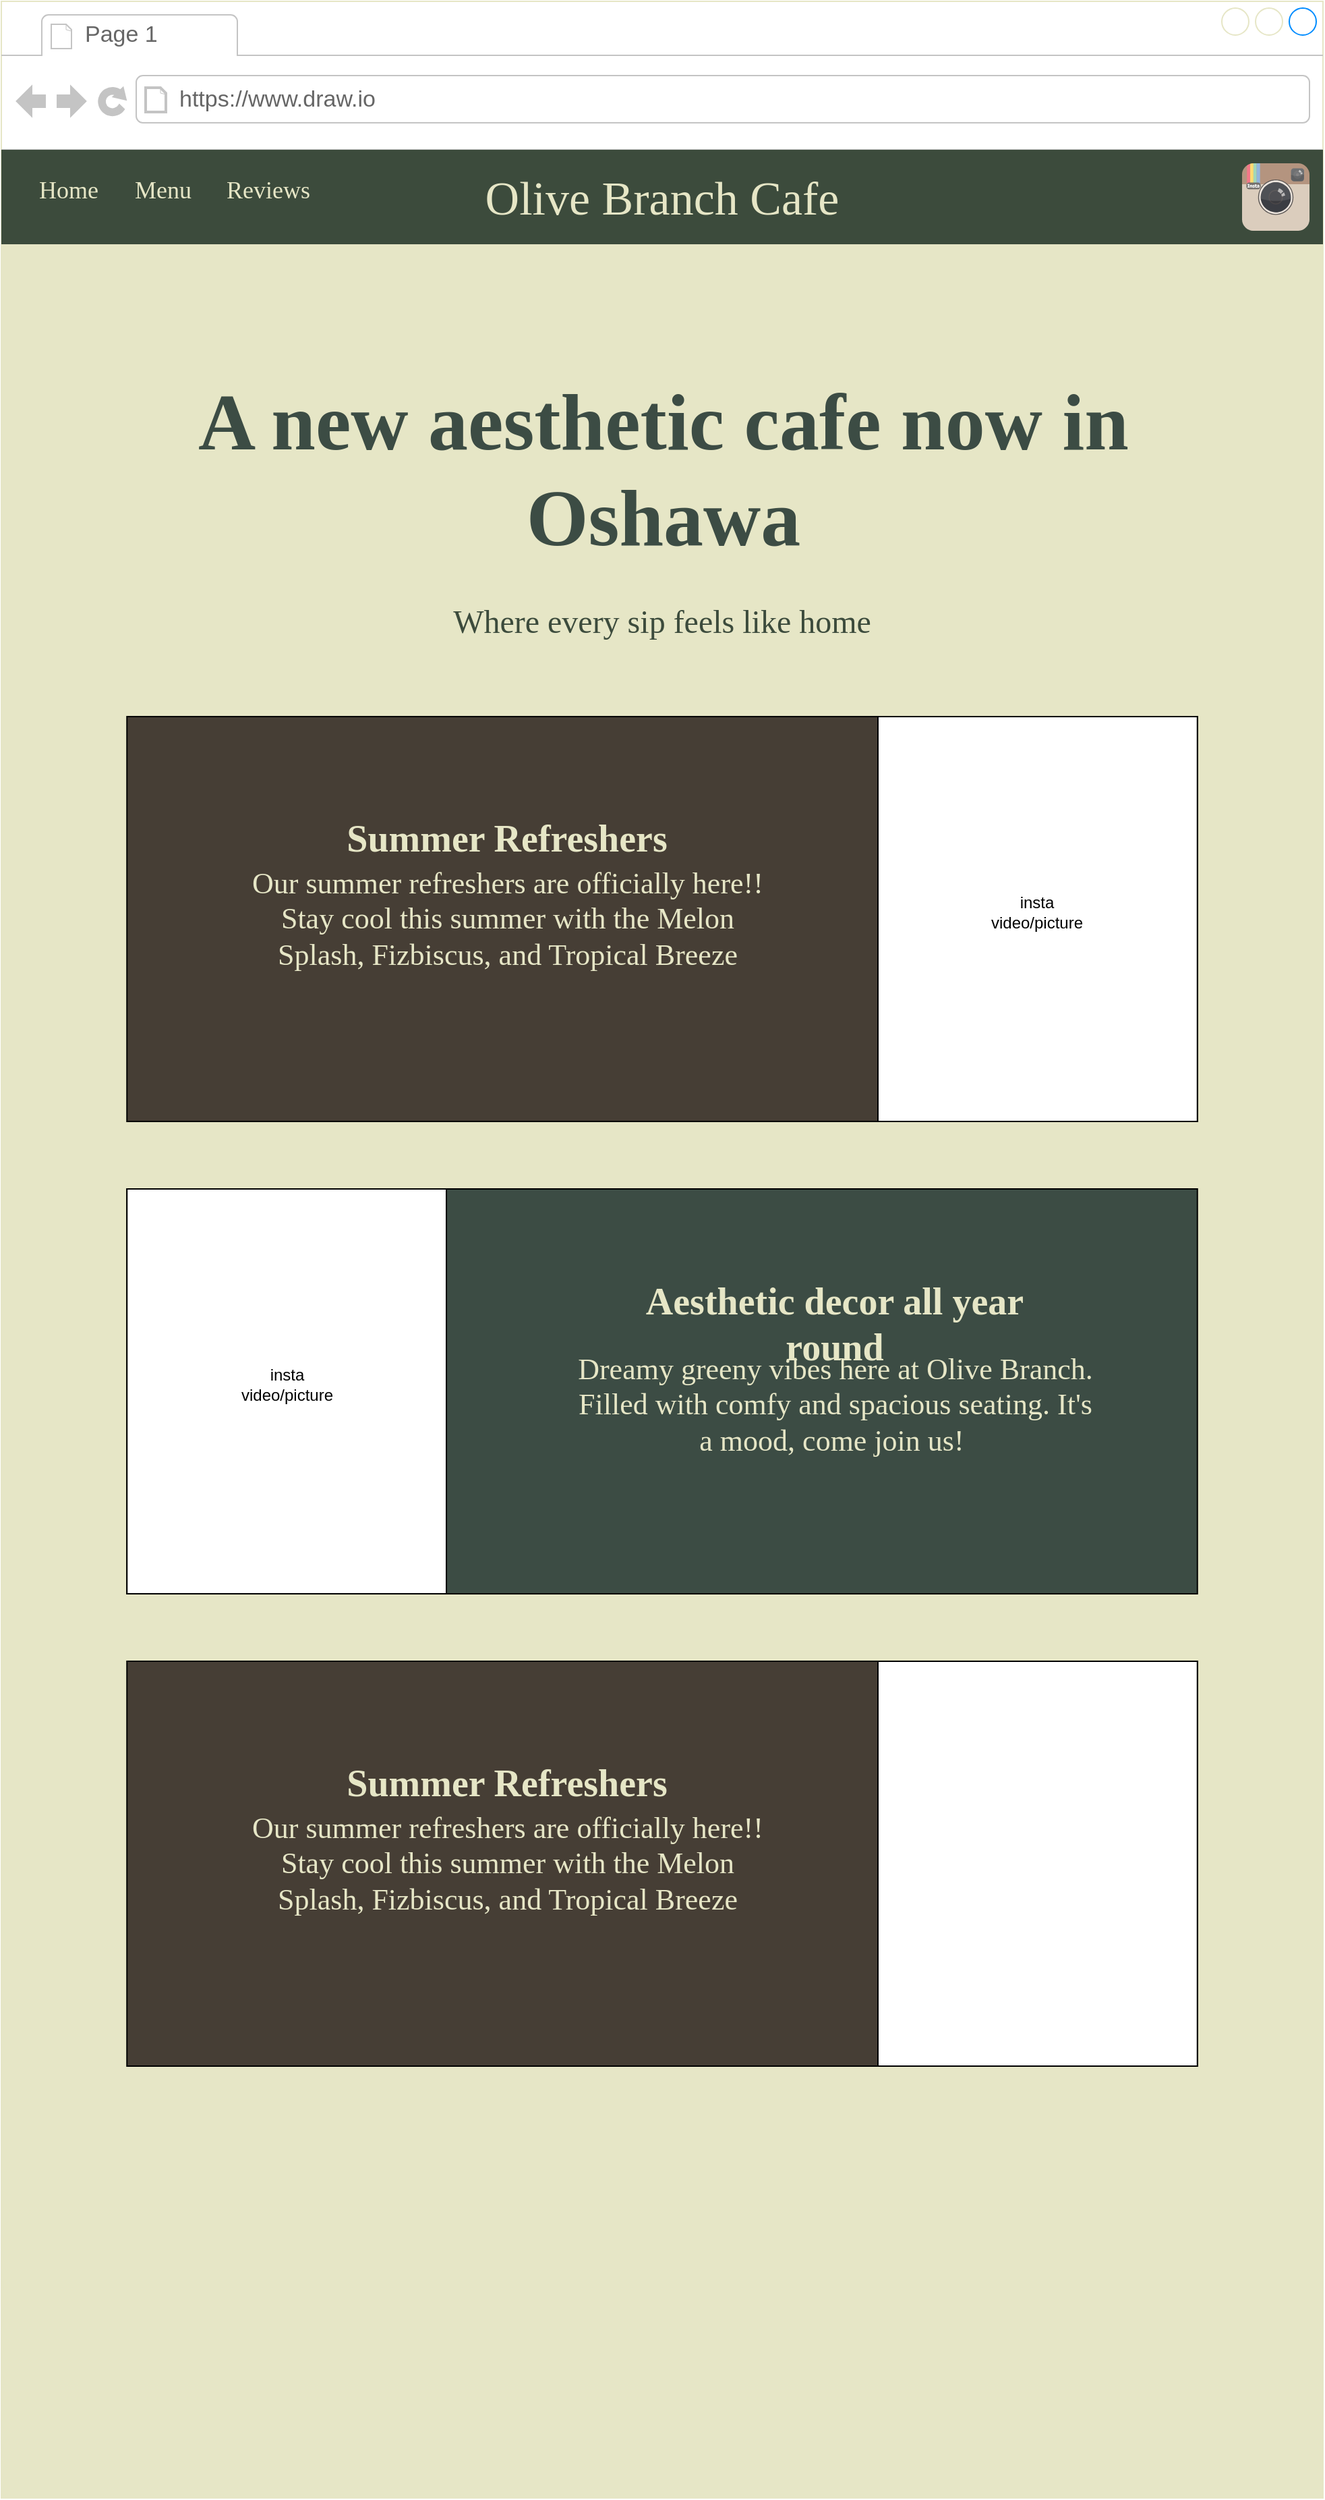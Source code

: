 <mxfile>
    <diagram id="-R4MFb3HSI3PxX3x_Y5x" name="Page-1">
        <mxGraphModel dx="1023" dy="1879" grid="1" gridSize="10" guides="1" tooltips="1" connect="1" arrows="1" fold="1" page="1" pageScale="1" pageWidth="850" pageHeight="1100" math="0" shadow="0">
            <root>
                <mxCell id="0"/>
                <mxCell id="1" parent="0"/>
                <mxCell id="2" value="" style="strokeWidth=1;shadow=0;dashed=0;align=center;html=1;shape=mxgraph.mockup.containers.browserWindow;rSize=0;strokeColor=#E6E6C6;strokeColor2=#008cff;strokeColor3=#c4c4c4;mainText=,;recursiveResize=0;whiteSpace=wrap;" parent="1" vertex="1">
                    <mxGeometry x="50" y="-20" width="980" height="1850" as="geometry"/>
                </mxCell>
                <mxCell id="3" value="Page 1" style="strokeWidth=1;shadow=0;dashed=0;align=center;html=1;shape=mxgraph.mockup.containers.anchor;fontSize=17;fontColor=#666666;align=left;whiteSpace=wrap;" parent="2" vertex="1">
                    <mxGeometry x="60" y="12" width="110" height="26" as="geometry"/>
                </mxCell>
                <mxCell id="4" value="https://www.draw.io" style="strokeWidth=1;shadow=0;dashed=0;align=center;html=1;shape=mxgraph.mockup.containers.anchor;rSize=0;fontSize=17;fontColor=#666666;align=left;" parent="2" vertex="1">
                    <mxGeometry x="130" y="60" width="250" height="26" as="geometry"/>
                </mxCell>
                <mxCell id="14" value="" style="html=1;shadow=0;dashed=0;fillColor=#3C4B3C;strokeColor=none;fontSize=16;fontColor=default;align=right;spacing=15;labelBackgroundColor=#3C4C44;" parent="2" vertex="1">
                    <mxGeometry y="110" width="980" height="72.2" as="geometry"/>
                </mxCell>
                <mxCell id="15" value="" style="swimlane;shape=mxgraph.bootstrap.anchor;strokeColor=none;fillColor=none;fontColor=#3B483F;fontStyle=0;childLayout=stackLayout;horizontal=0;startSize=0;horizontalStack=1;resizeParent=1;resizeParentMax=0;resizeLast=0;collapsible=0;marginBottom=0;whiteSpace=wrap;html=1;resizeWidth=0;" parent="14" vertex="1">
                    <mxGeometry x="20" y="10" width="210" height="40" as="geometry"/>
                </mxCell>
                <mxCell id="17" value="&lt;font face=&quot;Garamond&quot; style=&quot;color: rgb(230, 230, 198);&quot;&gt;Home&lt;/font&gt;" style="text;strokeColor=none;align=center;verticalAlign=middle;spacingLeft=10;spacingRight=10;points=[[0,0.5],[1,0.5]];portConstraint=eastwest;rotatable=0;whiteSpace=wrap;html=1;fillColor=none;fontColor=#3C4C44;fontSize=18;" parent="15" vertex="1">
                    <mxGeometry width="60" height="40" as="geometry"/>
                </mxCell>
                <mxCell id="18" value="&lt;font face=&quot;Garamond&quot; style=&quot;color: rgb(230, 230, 198);&quot;&gt;Menu&lt;/font&gt;" style="text;strokeColor=none;align=center;verticalAlign=middle;spacingLeft=10;spacingRight=10;points=[[0,0.5],[1,0.5]];portConstraint=eastwest;rotatable=0;whiteSpace=wrap;html=1;fillColor=none;fontColor=#E6E6C6;fontSize=18;" parent="15" vertex="1">
                    <mxGeometry x="60" width="80" height="40" as="geometry"/>
                </mxCell>
                <mxCell id="19" value="&lt;font face=&quot;Garamond&quot; style=&quot;color: rgb(230, 230, 198);&quot;&gt;Reviews&lt;/font&gt;" style="text;strokeColor=none;align=left;verticalAlign=middle;spacingLeft=5;spacingRight=10;points=[[0,0.5],[1,0.5]];portConstraint=eastwest;rotatable=0;whiteSpace=wrap;html=1;fillColor=none;fontColor=#E6E6C6;fontSize=18;" parent="15" vertex="1">
                    <mxGeometry x="140" width="70" height="40" as="geometry"/>
                </mxCell>
                <mxCell id="20" value="" style="dashed=0;outlineConnect=0;html=1;align=center;labelPosition=center;verticalLabelPosition=bottom;verticalAlign=top;shape=mxgraph.weblogos.instagram;fillColor=#6FC0E4;gradientColor=#1E305B" parent="14" vertex="1">
                    <mxGeometry x="920" y="10" width="50" height="50" as="geometry"/>
                </mxCell>
                <mxCell id="16" value="&lt;font face=&quot;Garamond&quot; style=&quot;color: rgb(230, 230, 198); font-size: 35px;&quot;&gt;Olive Branch Cafe&lt;/font&gt;" style="text;strokeColor=none;align=center;verticalAlign=middle;spacingLeft=10;spacingRight=10;points=[[0,0.5],[1,0.5]];portConstraint=eastwest;rotatable=0;whiteSpace=wrap;html=1;fillColor=none;fontColor=#3C4C44;fontSize=16;" parent="14" vertex="1">
                    <mxGeometry x="345" y="11.1" width="290" height="50" as="geometry"/>
                </mxCell>
                <mxCell id="23" value="&#xa;&lt;strong style=&quot;box-sizing: border-box; font-weight: bolder; color: rgb(33, 37, 41); font-family: Nunito, sans-serif; font-size: 16px; font-style: normal; font-variant-ligatures: normal; font-variant-caps: normal; letter-spacing: normal; orphans: 2; text-align: center; text-indent: 0px; text-transform: none; widows: 2; word-spacing: 0px; -webkit-text-stroke-width: 0px; white-space: normal; background-color: rgb(255, 255, 255); text-decoration-thickness: initial; text-decoration-style: initial; text-decoration-color: initial;&quot;&gt;463e35&lt;/strong&gt;&#xa;&#xa;" style="rounded=0;whiteSpace=wrap;html=1;strokeColor=none;fillColor=#E6E6C6;" parent="2" vertex="1">
                    <mxGeometry y="180" width="980" height="1670" as="geometry"/>
                </mxCell>
                <mxCell id="24" value="Text" style="text;html=1;align=center;verticalAlign=middle;whiteSpace=wrap;rounded=0;" parent="2" vertex="1">
                    <mxGeometry x="280" y="630" width="380" height="80" as="geometry"/>
                </mxCell>
                <mxCell id="28" value="" style="rounded=0;whiteSpace=wrap;html=1;fillColor=#463E35;" vertex="1" parent="2">
                    <mxGeometry x="93.13" y="530" width="793.75" height="300" as="geometry"/>
                </mxCell>
                <mxCell id="29" value="" style="rounded=0;whiteSpace=wrap;html=1;" vertex="1" parent="2">
                    <mxGeometry x="650" y="530" width="236.88" height="300" as="geometry"/>
                </mxCell>
                <mxCell id="30" value="&lt;h1 style=&quot;text-align: center; margin-top: 0px;&quot;&gt;&lt;font face=&quot;Garamond&quot; style=&quot;font-size: 59px; color: rgb(60, 76, 68);&quot;&gt;A new aesthetic cafe now in Oshawa&lt;/font&gt;&lt;/h1&gt;&lt;p style=&quot;text-align: center;&quot;&gt;&lt;br&gt;&lt;/p&gt;" style="text;html=1;whiteSpace=wrap;overflow=hidden;rounded=0;" vertex="1" parent="2">
                    <mxGeometry x="90" y="270" width="800" height="160" as="geometry"/>
                </mxCell>
                <mxCell id="31" value="insta video/picture" style="text;html=1;align=center;verticalAlign=middle;whiteSpace=wrap;rounded=0;" vertex="1" parent="2">
                    <mxGeometry x="738.44" y="660" width="60" height="30" as="geometry"/>
                </mxCell>
                <mxCell id="32" value="&lt;h2&gt;&lt;span style=&quot;font-size: 22px; font-family: Garamond; background-color: transparent; font-weight: normal;&quot;&gt;&lt;font style=&quot;color: rgb(230, 230, 198);&quot;&gt;Our summer refreshers are officially here!! Stay cool this summer with the Melon Splash, Fizbiscus, and Tropical Breeze&lt;/font&gt;&lt;/span&gt;&lt;/h2&gt;" style="text;html=1;align=center;verticalAlign=middle;whiteSpace=wrap;rounded=0;" vertex="1" parent="2">
                    <mxGeometry x="183" y="610" width="385" height="140" as="geometry"/>
                </mxCell>
                <mxCell id="33" value="&lt;h2&gt;&lt;font style=&quot;color: rgb(230, 230, 198); font-size: 28px;&quot; face=&quot;Garamond&quot;&gt;Summer Refreshers&lt;/font&gt;&lt;/h2&gt;" style="text;html=1;align=center;verticalAlign=middle;whiteSpace=wrap;rounded=0;" vertex="1" parent="2">
                    <mxGeometry x="235" y="590" width="280" height="60" as="geometry"/>
                </mxCell>
                <mxCell id="40" value="" style="rounded=0;whiteSpace=wrap;html=1;fillColor=#3C4C44;" vertex="1" parent="2">
                    <mxGeometry x="93.13" y="880" width="793.75" height="300" as="geometry"/>
                </mxCell>
                <mxCell id="41" value="" style="rounded=0;whiteSpace=wrap;html=1;" vertex="1" parent="2">
                    <mxGeometry x="93.13" y="880" width="236.88" height="300" as="geometry"/>
                </mxCell>
                <mxCell id="42" value="&lt;h2&gt;&lt;span style=&quot;font-size: 22px; font-family: Garamond; background-color: transparent; font-weight: normal;&quot;&gt;&lt;font style=&quot;color: rgb(230, 230, 198);&quot;&gt;Dreamy greeny vibes here at Olive Branch. Filled with comfy and spacious seating. It&#39;s a mood, come join us!&amp;nbsp;&lt;/font&gt;&lt;/span&gt;&lt;/h2&gt;" style="text;html=1;align=center;verticalAlign=middle;whiteSpace=wrap;rounded=0;" vertex="1" parent="2">
                    <mxGeometry x="425.94" y="970" width="385" height="140" as="geometry"/>
                </mxCell>
                <mxCell id="43" value="&lt;h2&gt;&lt;font style=&quot;color: rgb(230, 230, 198); font-size: 28px;&quot; face=&quot;Garamond&quot;&gt;Aesthetic decor all year round&lt;/font&gt;&lt;/h2&gt;" style="text;html=1;align=center;verticalAlign=middle;whiteSpace=wrap;rounded=0;" vertex="1" parent="2">
                    <mxGeometry x="438.44" y="950" width="360" height="60" as="geometry"/>
                </mxCell>
                <mxCell id="44" value="insta video/picture" style="text;html=1;align=center;verticalAlign=middle;whiteSpace=wrap;rounded=0;" vertex="1" parent="2">
                    <mxGeometry x="181.57" y="1010" width="60" height="30" as="geometry"/>
                </mxCell>
                <mxCell id="45" value="" style="rounded=0;whiteSpace=wrap;html=1;fillColor=#463E35;" vertex="1" parent="2">
                    <mxGeometry x="93.13" y="1230" width="793.75" height="300" as="geometry"/>
                </mxCell>
                <mxCell id="46" value="" style="rounded=0;whiteSpace=wrap;html=1;" vertex="1" parent="2">
                    <mxGeometry x="650" y="1230" width="236.88" height="300" as="geometry"/>
                </mxCell>
                <mxCell id="47" value="&lt;h2&gt;&lt;span style=&quot;font-size: 22px; font-family: Garamond; background-color: transparent; font-weight: normal;&quot;&gt;&lt;font style=&quot;color: rgb(230, 230, 198);&quot;&gt;Our summer refreshers are officially here!! Stay cool this summer with the Melon Splash, Fizbiscus, and Tropical Breeze&lt;/font&gt;&lt;/span&gt;&lt;/h2&gt;" style="text;html=1;align=center;verticalAlign=middle;whiteSpace=wrap;rounded=0;" vertex="1" parent="2">
                    <mxGeometry x="183" y="1310" width="385" height="140" as="geometry"/>
                </mxCell>
                <mxCell id="48" value="&lt;h2&gt;&lt;font style=&quot;color: rgb(230, 230, 198); font-size: 28px;&quot; face=&quot;Garamond&quot;&gt;Summer Refreshers&lt;/font&gt;&lt;/h2&gt;" style="text;html=1;align=center;verticalAlign=middle;whiteSpace=wrap;rounded=0;" vertex="1" parent="2">
                    <mxGeometry x="235" y="1290" width="280" height="60" as="geometry"/>
                </mxCell>
                <mxCell id="49" value="&lt;font style=&quot;font-size: 24px; color: rgb(60, 75, 60);&quot; face=&quot;Garamond&quot;&gt;Where every sip feels like home&lt;/font&gt;" style="text;html=1;align=center;verticalAlign=middle;whiteSpace=wrap;rounded=0;" vertex="1" parent="2">
                    <mxGeometry x="301.25" y="420" width="377.5" height="80" as="geometry"/>
                </mxCell>
            </root>
        </mxGraphModel>
    </diagram>
</mxfile>